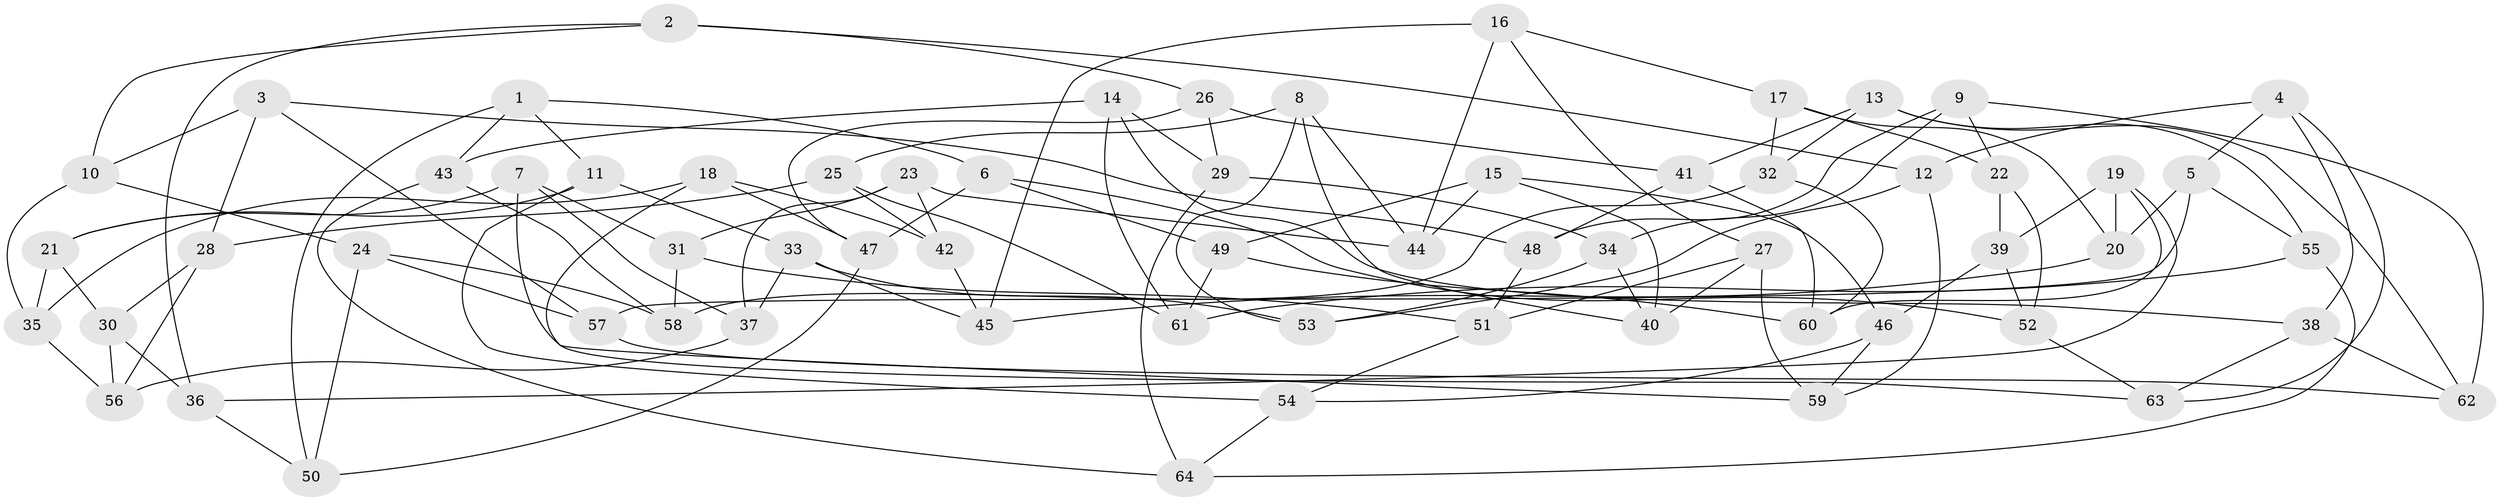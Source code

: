 // coarse degree distribution, {6: 0.47368421052631576, 4: 0.3157894736842105, 5: 0.21052631578947367}
// Generated by graph-tools (version 1.1) at 2025/52/02/27/25 19:52:27]
// undirected, 64 vertices, 128 edges
graph export_dot {
graph [start="1"]
  node [color=gray90,style=filled];
  1;
  2;
  3;
  4;
  5;
  6;
  7;
  8;
  9;
  10;
  11;
  12;
  13;
  14;
  15;
  16;
  17;
  18;
  19;
  20;
  21;
  22;
  23;
  24;
  25;
  26;
  27;
  28;
  29;
  30;
  31;
  32;
  33;
  34;
  35;
  36;
  37;
  38;
  39;
  40;
  41;
  42;
  43;
  44;
  45;
  46;
  47;
  48;
  49;
  50;
  51;
  52;
  53;
  54;
  55;
  56;
  57;
  58;
  59;
  60;
  61;
  62;
  63;
  64;
  1 -- 6;
  1 -- 43;
  1 -- 11;
  1 -- 50;
  2 -- 12;
  2 -- 26;
  2 -- 36;
  2 -- 10;
  3 -- 28;
  3 -- 57;
  3 -- 10;
  3 -- 48;
  4 -- 38;
  4 -- 12;
  4 -- 63;
  4 -- 5;
  5 -- 57;
  5 -- 20;
  5 -- 55;
  6 -- 49;
  6 -- 47;
  6 -- 52;
  7 -- 21;
  7 -- 31;
  7 -- 63;
  7 -- 37;
  8 -- 53;
  8 -- 40;
  8 -- 44;
  8 -- 25;
  9 -- 22;
  9 -- 48;
  9 -- 34;
  9 -- 62;
  10 -- 35;
  10 -- 24;
  11 -- 54;
  11 -- 21;
  11 -- 33;
  12 -- 59;
  12 -- 53;
  13 -- 41;
  13 -- 62;
  13 -- 55;
  13 -- 32;
  14 -- 43;
  14 -- 61;
  14 -- 38;
  14 -- 29;
  15 -- 44;
  15 -- 40;
  15 -- 49;
  15 -- 46;
  16 -- 17;
  16 -- 44;
  16 -- 45;
  16 -- 27;
  17 -- 32;
  17 -- 22;
  17 -- 20;
  18 -- 42;
  18 -- 35;
  18 -- 59;
  18 -- 47;
  19 -- 20;
  19 -- 60;
  19 -- 39;
  19 -- 36;
  20 -- 45;
  21 -- 35;
  21 -- 30;
  22 -- 52;
  22 -- 39;
  23 -- 31;
  23 -- 42;
  23 -- 37;
  23 -- 44;
  24 -- 57;
  24 -- 50;
  24 -- 58;
  25 -- 61;
  25 -- 28;
  25 -- 42;
  26 -- 47;
  26 -- 41;
  26 -- 29;
  27 -- 40;
  27 -- 51;
  27 -- 59;
  28 -- 56;
  28 -- 30;
  29 -- 64;
  29 -- 34;
  30 -- 36;
  30 -- 56;
  31 -- 58;
  31 -- 51;
  32 -- 58;
  32 -- 60;
  33 -- 45;
  33 -- 37;
  33 -- 53;
  34 -- 53;
  34 -- 40;
  35 -- 56;
  36 -- 50;
  37 -- 56;
  38 -- 62;
  38 -- 63;
  39 -- 52;
  39 -- 46;
  41 -- 48;
  41 -- 60;
  42 -- 45;
  43 -- 64;
  43 -- 58;
  46 -- 54;
  46 -- 59;
  47 -- 50;
  48 -- 51;
  49 -- 61;
  49 -- 60;
  51 -- 54;
  52 -- 63;
  54 -- 64;
  55 -- 64;
  55 -- 61;
  57 -- 62;
}
